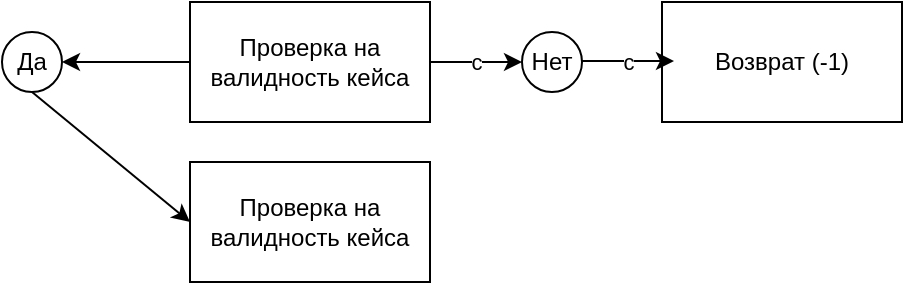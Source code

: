 <mxfile version="13.5.3" type="github">
  <diagram id="qOPDCmryAYtpO3k2xXJo" name="Страница 1">
    <mxGraphModel dx="1422" dy="806" grid="1" gridSize="10" guides="1" tooltips="1" connect="1" arrows="1" fold="1" page="1" pageScale="1" pageWidth="827" pageHeight="1169" math="0" shadow="0">
      <root>
        <mxCell id="0" />
        <mxCell id="1" parent="0" />
        <mxCell id="flP8NZiQI0YEA31_VM3q-1" value="Проверка на валидность кейса" style="rounded=0;whiteSpace=wrap;html=1;" vertex="1" parent="1">
          <mxGeometry x="354" y="20" width="120" height="60" as="geometry" />
        </mxCell>
        <mxCell id="flP8NZiQI0YEA31_VM3q-2" value="с&lt;span style=&quot;color: rgba(0 , 0 , 0 , 0) ; font-family: monospace ; font-size: 0px ; background-color: rgb(248 , 249 , 250)&quot;&gt;%3CmxGraphModel%3E%3Croot%3E%3CmxCell%20id%3D%220%22%2F%3E%3CmxCell%20id%3D%221%22%20parent%3D%220%22%2F%3E%3CmxCell%20id%3D%222%22%20value%3D%22%D0%9F%D1%80%D0%BE%D0%B2%D0%B5%D1%80%D0%BA%D0%B0%20%D0%BD%D0%B0%20%D0%B2%D0%B0%D0%BB%D0%B8%D0%B4%D0%BD%D0%BE%D1%81%D1%82%D1%8C%20%D0%BA%D0%B5%D0%B9%D1%81%D0%B0%22%20style%3D%22rounded%3D0%3BwhiteSpace%3Dwrap%3Bhtml%3D1%3B%22%20vertex%3D%221%22%20parent%3D%221%22%3E%3CmxGeometry%20x%3D%22354%22%20y%3D%2220%22%20width%3D%22120%22%20height%3D%2260%22%20as%3D%22geometry%22%2F%3E%3C%2FmxCell%3E%3C%2Froot%3E%3C%2FmxGraphModel%3E&lt;/span&gt;" style="endArrow=classic;html=1;exitX=1;exitY=0.5;exitDx=0;exitDy=0;" edge="1" parent="1" source="flP8NZiQI0YEA31_VM3q-1">
          <mxGeometry width="50" height="50" relative="1" as="geometry">
            <mxPoint x="390" y="380" as="sourcePoint" />
            <mxPoint x="520" y="50" as="targetPoint" />
          </mxGeometry>
        </mxCell>
        <mxCell id="flP8NZiQI0YEA31_VM3q-3" value="" style="endArrow=classic;html=1;exitX=0;exitY=0.5;exitDx=0;exitDy=0;entryX=1;entryY=0.5;entryDx=0;entryDy=0;" edge="1" parent="1" source="flP8NZiQI0YEA31_VM3q-1" target="flP8NZiQI0YEA31_VM3q-7">
          <mxGeometry width="50" height="50" relative="1" as="geometry">
            <mxPoint x="380" y="180" as="sourcePoint" />
            <mxPoint x="446" y="220" as="targetPoint" />
          </mxGeometry>
        </mxCell>
        <mxCell id="flP8NZiQI0YEA31_VM3q-4" value="Нет" style="ellipse;whiteSpace=wrap;html=1;aspect=fixed;" vertex="1" parent="1">
          <mxGeometry x="520" y="35" width="30" height="30" as="geometry" />
        </mxCell>
        <mxCell id="flP8NZiQI0YEA31_VM3q-5" value="Возврат (-1)" style="rounded=0;whiteSpace=wrap;html=1;" vertex="1" parent="1">
          <mxGeometry x="590" y="20" width="120" height="60" as="geometry" />
        </mxCell>
        <mxCell id="flP8NZiQI0YEA31_VM3q-6" value="с&lt;span style=&quot;color: rgba(0 , 0 , 0 , 0) ; font-family: monospace ; font-size: 0px ; background-color: rgb(248 , 249 , 250)&quot;&gt;%3CmxGraphModel%3E%3Croot%3E%3CmxCell%20id%3D%220%22%2F%3E%3CmxCell%20id%3D%221%22%20parent%3D%220%22%2F%3E%3CmxCell%20id%3D%222%22%20value%3D%22%D0%9F%D1%80%D0%BE%D0%B2%D0%B5%D1%80%D0%BA%D0%B0%20%D0%BD%D0%B0%20%D0%B2%D0%B0%D0%BB%D0%B8%D0%B4%D0%BD%D0%BE%D1%81%D1%82%D1%8C%20%D0%BA%D0%B5%D0%B9%D1%81%D0%B0%22%20style%3D%22rounded%3D0%3BwhiteSpace%3Dwrap%3Bhtml%3D1%3B%22%20vertex%3D%221%22%20parent%3D%221%22%3E%3CmxGeometry%20x%3D%22354%22%20y%3D%2220%22%20width%3D%22120%22%20height%3D%2260%22%20as%3D%22geometry%22%2F%3E%3C%2FmxCell%3E%3C%2Froot%3E%3C%2FmxGraphModel%3E&lt;/span&gt;" style="endArrow=classic;html=1;exitX=1;exitY=0.5;exitDx=0;exitDy=0;" edge="1" parent="1">
          <mxGeometry width="50" height="50" relative="1" as="geometry">
            <mxPoint x="550" y="49.5" as="sourcePoint" />
            <mxPoint x="596" y="49.5" as="targetPoint" />
          </mxGeometry>
        </mxCell>
        <mxCell id="flP8NZiQI0YEA31_VM3q-7" value="Да" style="ellipse;whiteSpace=wrap;html=1;aspect=fixed;" vertex="1" parent="1">
          <mxGeometry x="260" y="35" width="30" height="30" as="geometry" />
        </mxCell>
        <mxCell id="flP8NZiQI0YEA31_VM3q-8" value="" style="endArrow=classic;html=1;exitX=0.5;exitY=1;exitDx=0;exitDy=0;entryX=0;entryY=0.5;entryDx=0;entryDy=0;" edge="1" parent="1" source="flP8NZiQI0YEA31_VM3q-7" target="flP8NZiQI0YEA31_VM3q-9">
          <mxGeometry width="50" height="50" relative="1" as="geometry">
            <mxPoint x="334" y="170" as="sourcePoint" />
            <mxPoint x="270" y="170" as="targetPoint" />
          </mxGeometry>
        </mxCell>
        <mxCell id="flP8NZiQI0YEA31_VM3q-9" value="Проверка на валидность кейса" style="rounded=0;whiteSpace=wrap;html=1;" vertex="1" parent="1">
          <mxGeometry x="354" y="100" width="120" height="60" as="geometry" />
        </mxCell>
      </root>
    </mxGraphModel>
  </diagram>
</mxfile>
